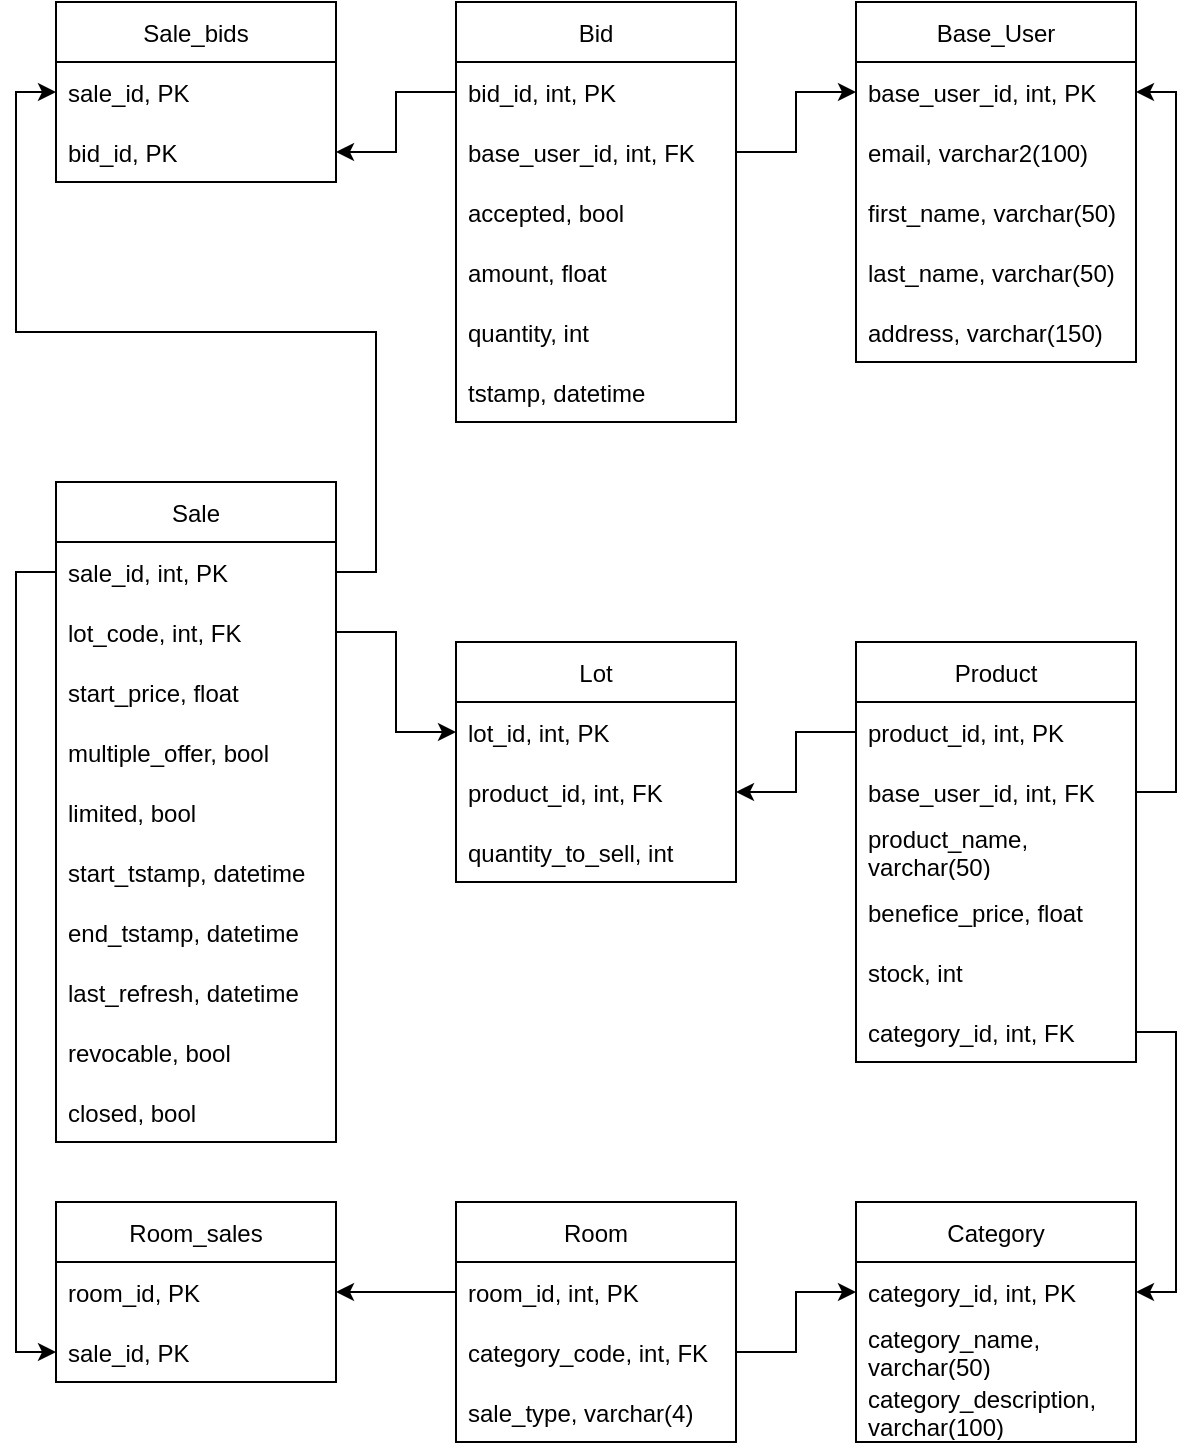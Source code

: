 <mxfile version="17.1.4" type="device"><diagram id="upbELCMo_DN6BCKjy-MA" name="Page-1"><mxGraphModel dx="1248" dy="1823" grid="1" gridSize="10" guides="1" tooltips="1" connect="1" arrows="1" fold="1" page="1" pageScale="1" pageWidth="827" pageHeight="1169" math="0" shadow="0"><root><mxCell id="0"/><mxCell id="1" parent="0"/><mxCell id="Lq3NTHfJaEs2QNFKotO4-1" value="Base_User" style="swimlane;fontStyle=0;childLayout=stackLayout;horizontal=1;startSize=30;horizontalStack=0;resizeParent=1;resizeParentMax=0;resizeLast=0;collapsible=1;marginBottom=0;" parent="1" vertex="1"><mxGeometry x="840" y="-920" width="140" height="180" as="geometry"/></mxCell><mxCell id="Lq3NTHfJaEs2QNFKotO4-42" value="base_user_id, int, PK" style="text;strokeColor=none;fillColor=none;align=left;verticalAlign=middle;spacingLeft=4;spacingRight=4;overflow=hidden;points=[[0,0.5],[1,0.5]];portConstraint=eastwest;rotatable=0;" parent="Lq3NTHfJaEs2QNFKotO4-1" vertex="1"><mxGeometry y="30" width="140" height="30" as="geometry"/></mxCell><mxCell id="Lq3NTHfJaEs2QNFKotO4-2" value="email, varchar2(100)" style="text;strokeColor=none;fillColor=none;align=left;verticalAlign=middle;spacingLeft=4;spacingRight=4;overflow=hidden;points=[[0,0.5],[1,0.5]];portConstraint=eastwest;rotatable=0;" parent="Lq3NTHfJaEs2QNFKotO4-1" vertex="1"><mxGeometry y="60" width="140" height="30" as="geometry"/></mxCell><mxCell id="Lq3NTHfJaEs2QNFKotO4-13" value="first_name, varchar(50)" style="text;strokeColor=none;fillColor=none;align=left;verticalAlign=middle;spacingLeft=4;spacingRight=4;overflow=hidden;points=[[0,0.5],[1,0.5]];portConstraint=eastwest;rotatable=0;" parent="Lq3NTHfJaEs2QNFKotO4-1" vertex="1"><mxGeometry y="90" width="140" height="30" as="geometry"/></mxCell><mxCell id="Lq3NTHfJaEs2QNFKotO4-14" value="last_name, varchar(50)" style="text;strokeColor=none;fillColor=none;align=left;verticalAlign=middle;spacingLeft=4;spacingRight=4;overflow=hidden;points=[[0,0.5],[1,0.5]];portConstraint=eastwest;rotatable=0;" parent="Lq3NTHfJaEs2QNFKotO4-1" vertex="1"><mxGeometry y="120" width="140" height="30" as="geometry"/></mxCell><mxCell id="Lq3NTHfJaEs2QNFKotO4-15" value="address, varchar(150)" style="text;strokeColor=none;fillColor=none;align=left;verticalAlign=middle;spacingLeft=4;spacingRight=4;overflow=hidden;points=[[0,0.5],[1,0.5]];portConstraint=eastwest;rotatable=0;" parent="Lq3NTHfJaEs2QNFKotO4-1" vertex="1"><mxGeometry y="150" width="140" height="30" as="geometry"/></mxCell><mxCell id="Lq3NTHfJaEs2QNFKotO4-5" value="Product" style="swimlane;fontStyle=0;childLayout=stackLayout;horizontal=1;startSize=30;horizontalStack=0;resizeParent=1;resizeParentMax=0;resizeLast=0;collapsible=1;marginBottom=0;" parent="1" vertex="1"><mxGeometry x="840" y="-600" width="140" height="210" as="geometry"/></mxCell><mxCell id="Lq3NTHfJaEs2QNFKotO4-6" value="product_id, int, PK" style="text;strokeColor=none;fillColor=none;align=left;verticalAlign=middle;spacingLeft=4;spacingRight=4;overflow=hidden;points=[[0,0.5],[1,0.5]];portConstraint=eastwest;rotatable=0;" parent="Lq3NTHfJaEs2QNFKotO4-5" vertex="1"><mxGeometry y="30" width="140" height="30" as="geometry"/></mxCell><mxCell id="0nIz8qiVdNruOK1pCesm-16" value="base_user_id, int, FK" style="text;strokeColor=none;fillColor=none;align=left;verticalAlign=middle;spacingLeft=4;spacingRight=4;overflow=hidden;points=[[0,0.5],[1,0.5]];portConstraint=eastwest;rotatable=0;" vertex="1" parent="Lq3NTHfJaEs2QNFKotO4-5"><mxGeometry y="60" width="140" height="30" as="geometry"/></mxCell><mxCell id="Lq3NTHfJaEs2QNFKotO4-7" value="product_name,&#10;varchar(50)" style="text;strokeColor=none;fillColor=none;align=left;verticalAlign=middle;spacingLeft=4;spacingRight=4;overflow=hidden;points=[[0,0.5],[1,0.5]];portConstraint=eastwest;rotatable=0;" parent="Lq3NTHfJaEs2QNFKotO4-5" vertex="1"><mxGeometry y="90" width="140" height="30" as="geometry"/></mxCell><mxCell id="Lq3NTHfJaEs2QNFKotO4-8" value="benefice_price, float" style="text;strokeColor=none;fillColor=none;align=left;verticalAlign=middle;spacingLeft=4;spacingRight=4;overflow=hidden;points=[[0,0.5],[1,0.5]];portConstraint=eastwest;rotatable=0;" parent="Lq3NTHfJaEs2QNFKotO4-5" vertex="1"><mxGeometry y="120" width="140" height="30" as="geometry"/></mxCell><mxCell id="0nIz8qiVdNruOK1pCesm-1" value="stock, int" style="text;strokeColor=none;fillColor=none;align=left;verticalAlign=middle;spacingLeft=4;spacingRight=4;overflow=hidden;points=[[0,0.5],[1,0.5]];portConstraint=eastwest;rotatable=0;" vertex="1" parent="Lq3NTHfJaEs2QNFKotO4-5"><mxGeometry y="150" width="140" height="30" as="geometry"/></mxCell><mxCell id="Lq3NTHfJaEs2QNFKotO4-31" value="category_id, int, FK" style="text;strokeColor=none;fillColor=none;align=left;verticalAlign=middle;spacingLeft=4;spacingRight=4;overflow=hidden;points=[[0,0.5],[1,0.5]];portConstraint=eastwest;rotatable=0;" parent="Lq3NTHfJaEs2QNFKotO4-5" vertex="1"><mxGeometry y="180" width="140" height="30" as="geometry"/></mxCell><mxCell id="Lq3NTHfJaEs2QNFKotO4-9" value="Category" style="swimlane;fontStyle=0;childLayout=stackLayout;horizontal=1;startSize=30;horizontalStack=0;resizeParent=1;resizeParentMax=0;resizeLast=0;collapsible=1;marginBottom=0;" parent="1" vertex="1"><mxGeometry x="840" y="-320" width="140" height="120" as="geometry"/></mxCell><mxCell id="Lq3NTHfJaEs2QNFKotO4-30" value="category_id, int, PK" style="text;strokeColor=none;fillColor=none;align=left;verticalAlign=middle;spacingLeft=4;spacingRight=4;overflow=hidden;points=[[0,0.5],[1,0.5]];portConstraint=eastwest;rotatable=0;" parent="Lq3NTHfJaEs2QNFKotO4-9" vertex="1"><mxGeometry y="30" width="140" height="30" as="geometry"/></mxCell><mxCell id="Lq3NTHfJaEs2QNFKotO4-10" value="category_name,&#10; varchar(50)" style="text;strokeColor=none;fillColor=none;align=left;verticalAlign=middle;spacingLeft=4;spacingRight=4;overflow=hidden;points=[[0,0.5],[1,0.5]];portConstraint=eastwest;rotatable=0;" parent="Lq3NTHfJaEs2QNFKotO4-9" vertex="1"><mxGeometry y="60" width="140" height="30" as="geometry"/></mxCell><mxCell id="0nIz8qiVdNruOK1pCesm-25" value="category_description,&#10; varchar(100)" style="text;strokeColor=none;fillColor=none;align=left;verticalAlign=middle;spacingLeft=4;spacingRight=4;overflow=hidden;points=[[0,0.5],[1,0.5]];portConstraint=eastwest;rotatable=0;" vertex="1" parent="Lq3NTHfJaEs2QNFKotO4-9"><mxGeometry y="90" width="140" height="30" as="geometry"/></mxCell><mxCell id="Lq3NTHfJaEs2QNFKotO4-33" value="Sale" style="swimlane;fontStyle=0;childLayout=stackLayout;horizontal=1;startSize=30;horizontalStack=0;resizeParent=1;resizeParentMax=0;resizeLast=0;collapsible=1;marginBottom=0;" parent="1" vertex="1"><mxGeometry x="440" y="-680" width="140" height="330" as="geometry"/></mxCell><mxCell id="Lq3NTHfJaEs2QNFKotO4-34" value="sale_id, int, PK" style="text;strokeColor=none;fillColor=none;align=left;verticalAlign=middle;spacingLeft=4;spacingRight=4;overflow=hidden;points=[[0,0.5],[1,0.5]];portConstraint=eastwest;rotatable=0;" parent="Lq3NTHfJaEs2QNFKotO4-33" vertex="1"><mxGeometry y="30" width="140" height="30" as="geometry"/></mxCell><mxCell id="Lq3NTHfJaEs2QNFKotO4-35" value="lot_code, int, FK" style="text;strokeColor=none;fillColor=none;align=left;verticalAlign=middle;spacingLeft=4;spacingRight=4;overflow=hidden;points=[[0,0.5],[1,0.5]];portConstraint=eastwest;rotatable=0;" parent="Lq3NTHfJaEs2QNFKotO4-33" vertex="1"><mxGeometry y="60" width="140" height="30" as="geometry"/></mxCell><mxCell id="Lq3NTHfJaEs2QNFKotO4-50" value="start_price, float" style="text;strokeColor=none;fillColor=none;align=left;verticalAlign=middle;spacingLeft=4;spacingRight=4;overflow=hidden;points=[[0,0.5],[1,0.5]];portConstraint=eastwest;rotatable=0;" parent="Lq3NTHfJaEs2QNFKotO4-33" vertex="1"><mxGeometry y="90" width="140" height="30" as="geometry"/></mxCell><mxCell id="Lq3NTHfJaEs2QNFKotO4-52" value="multiple_offer, bool" style="text;strokeColor=none;fillColor=none;align=left;verticalAlign=middle;spacingLeft=4;spacingRight=4;overflow=hidden;points=[[0,0.5],[1,0.5]];portConstraint=eastwest;rotatable=0;" parent="Lq3NTHfJaEs2QNFKotO4-33" vertex="1"><mxGeometry y="120" width="140" height="30" as="geometry"/></mxCell><mxCell id="NGga2Op0YgaGeq9QL1oz-1" value="limited, bool" style="text;strokeColor=none;fillColor=none;align=left;verticalAlign=middle;spacingLeft=4;spacingRight=4;overflow=hidden;points=[[0,0.5],[1,0.5]];portConstraint=eastwest;rotatable=0;" parent="Lq3NTHfJaEs2QNFKotO4-33" vertex="1"><mxGeometry y="150" width="140" height="30" as="geometry"/></mxCell><mxCell id="Lq3NTHfJaEs2QNFKotO4-53" value="start_tstamp, datetime" style="text;strokeColor=none;fillColor=none;align=left;verticalAlign=middle;spacingLeft=4;spacingRight=4;overflow=hidden;points=[[0,0.5],[1,0.5]];portConstraint=eastwest;rotatable=0;" parent="Lq3NTHfJaEs2QNFKotO4-33" vertex="1"><mxGeometry y="180" width="140" height="30" as="geometry"/></mxCell><mxCell id="Lq3NTHfJaEs2QNFKotO4-54" value="end_tstamp, datetime" style="text;strokeColor=none;fillColor=none;align=left;verticalAlign=middle;spacingLeft=4;spacingRight=4;overflow=hidden;points=[[0,0.5],[1,0.5]];portConstraint=eastwest;rotatable=0;" parent="Lq3NTHfJaEs2QNFKotO4-33" vertex="1"><mxGeometry y="210" width="140" height="30" as="geometry"/></mxCell><mxCell id="0nIz8qiVdNruOK1pCesm-26" value="last_refresh, datetime" style="text;strokeColor=none;fillColor=none;align=left;verticalAlign=middle;spacingLeft=4;spacingRight=4;overflow=hidden;points=[[0,0.5],[1,0.5]];portConstraint=eastwest;rotatable=0;" vertex="1" parent="Lq3NTHfJaEs2QNFKotO4-33"><mxGeometry y="240" width="140" height="30" as="geometry"/></mxCell><mxCell id="Lq3NTHfJaEs2QNFKotO4-55" value="revocable, bool" style="text;strokeColor=none;fillColor=none;align=left;verticalAlign=middle;spacingLeft=4;spacingRight=4;overflow=hidden;points=[[0,0.5],[1,0.5]];portConstraint=eastwest;rotatable=0;" parent="Lq3NTHfJaEs2QNFKotO4-33" vertex="1"><mxGeometry y="270" width="140" height="30" as="geometry"/></mxCell><mxCell id="0nIz8qiVdNruOK1pCesm-21" value="closed, bool" style="text;strokeColor=none;fillColor=none;align=left;verticalAlign=middle;spacingLeft=4;spacingRight=4;overflow=hidden;points=[[0,0.5],[1,0.5]];portConstraint=eastwest;rotatable=0;" vertex="1" parent="Lq3NTHfJaEs2QNFKotO4-33"><mxGeometry y="300" width="140" height="30" as="geometry"/></mxCell><mxCell id="Lq3NTHfJaEs2QNFKotO4-37" value="Bid" style="swimlane;fontStyle=0;childLayout=stackLayout;horizontal=1;startSize=30;horizontalStack=0;resizeParent=1;resizeParentMax=0;resizeLast=0;collapsible=1;marginBottom=0;" parent="1" vertex="1"><mxGeometry x="640" y="-920" width="140" height="210" as="geometry"/></mxCell><mxCell id="Lq3NTHfJaEs2QNFKotO4-38" value="bid_id, int, PK" style="text;strokeColor=none;fillColor=none;align=left;verticalAlign=middle;spacingLeft=4;spacingRight=4;overflow=hidden;points=[[0,0.5],[1,0.5]];portConstraint=eastwest;rotatable=0;" parent="Lq3NTHfJaEs2QNFKotO4-37" vertex="1"><mxGeometry y="30" width="140" height="30" as="geometry"/></mxCell><mxCell id="Lq3NTHfJaEs2QNFKotO4-43" value="base_user_id, int, FK" style="text;strokeColor=none;fillColor=none;align=left;verticalAlign=middle;spacingLeft=4;spacingRight=4;overflow=hidden;points=[[0,0.5],[1,0.5]];portConstraint=eastwest;rotatable=0;" parent="Lq3NTHfJaEs2QNFKotO4-37" vertex="1"><mxGeometry y="60" width="140" height="30" as="geometry"/></mxCell><mxCell id="Lq3NTHfJaEs2QNFKotO4-51" value="accepted, bool" style="text;strokeColor=none;fillColor=none;align=left;verticalAlign=middle;spacingLeft=4;spacingRight=4;overflow=hidden;points=[[0,0.5],[1,0.5]];portConstraint=eastwest;rotatable=0;" parent="Lq3NTHfJaEs2QNFKotO4-37" vertex="1"><mxGeometry y="90" width="140" height="30" as="geometry"/></mxCell><mxCell id="Lq3NTHfJaEs2QNFKotO4-56" value="amount, float" style="text;strokeColor=none;fillColor=none;align=left;verticalAlign=middle;spacingLeft=4;spacingRight=4;overflow=hidden;points=[[0,0.5],[1,0.5]];portConstraint=eastwest;rotatable=0;" parent="Lq3NTHfJaEs2QNFKotO4-37" vertex="1"><mxGeometry y="120" width="140" height="30" as="geometry"/></mxCell><mxCell id="0nIz8qiVdNruOK1pCesm-15" value="quantity, int" style="text;strokeColor=none;fillColor=none;align=left;verticalAlign=middle;spacingLeft=4;spacingRight=4;overflow=hidden;points=[[0,0.5],[1,0.5]];portConstraint=eastwest;rotatable=0;" vertex="1" parent="Lq3NTHfJaEs2QNFKotO4-37"><mxGeometry y="150" width="140" height="30" as="geometry"/></mxCell><mxCell id="Lq3NTHfJaEs2QNFKotO4-57" value="tstamp, datetime" style="text;strokeColor=none;fillColor=none;align=left;verticalAlign=middle;spacingLeft=4;spacingRight=4;overflow=hidden;points=[[0,0.5],[1,0.5]];portConstraint=eastwest;rotatable=0;" parent="Lq3NTHfJaEs2QNFKotO4-37" vertex="1"><mxGeometry y="180" width="140" height="30" as="geometry"/></mxCell><mxCell id="Lq3NTHfJaEs2QNFKotO4-58" value="Lot" style="swimlane;fontStyle=0;childLayout=stackLayout;horizontal=1;startSize=30;horizontalStack=0;resizeParent=1;resizeParentMax=0;resizeLast=0;collapsible=1;marginBottom=0;" parent="1" vertex="1"><mxGeometry x="640" y="-600" width="140" height="120" as="geometry"/></mxCell><mxCell id="Lq3NTHfJaEs2QNFKotO4-59" value="lot_id, int, PK" style="text;strokeColor=none;fillColor=none;align=left;verticalAlign=middle;spacingLeft=4;spacingRight=4;overflow=hidden;points=[[0,0.5],[1,0.5]];portConstraint=eastwest;rotatable=0;" parent="Lq3NTHfJaEs2QNFKotO4-58" vertex="1"><mxGeometry y="30" width="140" height="30" as="geometry"/></mxCell><mxCell id="LhjObGSNQRL9T1z-qcHN-1" value="product_id, int, FK" style="text;strokeColor=none;fillColor=none;align=left;verticalAlign=middle;spacingLeft=4;spacingRight=4;overflow=hidden;points=[[0,0.5],[1,0.5]];portConstraint=eastwest;rotatable=0;" parent="Lq3NTHfJaEs2QNFKotO4-58" vertex="1"><mxGeometry y="60" width="140" height="30" as="geometry"/></mxCell><mxCell id="LhjObGSNQRL9T1z-qcHN-3" value="quantity_to_sell, int" style="text;strokeColor=none;fillColor=none;align=left;verticalAlign=middle;spacingLeft=4;spacingRight=4;overflow=hidden;points=[[0,0.5],[1,0.5]];portConstraint=eastwest;rotatable=0;" parent="Lq3NTHfJaEs2QNFKotO4-58" vertex="1"><mxGeometry y="90" width="140" height="30" as="geometry"/></mxCell><mxCell id="_hcFhQZT_G_4lUVb6GEC-1" value="Room" style="swimlane;fontStyle=0;childLayout=stackLayout;horizontal=1;startSize=30;horizontalStack=0;resizeParent=1;resizeParentMax=0;resizeLast=0;collapsible=1;marginBottom=0;" parent="1" vertex="1"><mxGeometry x="640" y="-320" width="140" height="120" as="geometry"/></mxCell><mxCell id="_hcFhQZT_G_4lUVb6GEC-2" value="room_id, int, PK" style="text;strokeColor=none;fillColor=none;align=left;verticalAlign=middle;spacingLeft=4;spacingRight=4;overflow=hidden;points=[[0,0.5],[1,0.5]];portConstraint=eastwest;rotatable=0;" parent="_hcFhQZT_G_4lUVb6GEC-1" vertex="1"><mxGeometry y="30" width="140" height="30" as="geometry"/></mxCell><mxCell id="_hcFhQZT_G_4lUVb6GEC-4" value="category_code, int, FK" style="text;strokeColor=none;fillColor=none;align=left;verticalAlign=middle;spacingLeft=4;spacingRight=4;overflow=hidden;points=[[0,0.5],[1,0.5]];portConstraint=eastwest;rotatable=0;" parent="_hcFhQZT_G_4lUVb6GEC-1" vertex="1"><mxGeometry y="60" width="140" height="30" as="geometry"/></mxCell><mxCell id="0nIz8qiVdNruOK1pCesm-24" value="sale_type, varchar(4)" style="text;strokeColor=none;fillColor=none;align=left;verticalAlign=middle;spacingLeft=4;spacingRight=4;overflow=hidden;points=[[0,0.5],[1,0.5]];portConstraint=eastwest;rotatable=0;" vertex="1" parent="_hcFhQZT_G_4lUVb6GEC-1"><mxGeometry y="90" width="140" height="30" as="geometry"/></mxCell><mxCell id="_hcFhQZT_G_4lUVb6GEC-22" style="edgeStyle=orthogonalEdgeStyle;rounded=0;orthogonalLoop=1;jettySize=auto;html=1;exitX=1;exitY=0.5;exitDx=0;exitDy=0;entryX=0;entryY=0.5;entryDx=0;entryDy=0;" parent="1" source="Lq3NTHfJaEs2QNFKotO4-35" target="Lq3NTHfJaEs2QNFKotO4-59" edge="1"><mxGeometry relative="1" as="geometry"/></mxCell><mxCell id="_hcFhQZT_G_4lUVb6GEC-28" style="edgeStyle=orthogonalEdgeStyle;rounded=0;orthogonalLoop=1;jettySize=auto;html=1;exitX=1;exitY=0.5;exitDx=0;exitDy=0;entryX=0;entryY=0.5;entryDx=0;entryDy=0;" parent="1" source="_hcFhQZT_G_4lUVb6GEC-4" target="Lq3NTHfJaEs2QNFKotO4-30" edge="1"><mxGeometry relative="1" as="geometry"/></mxCell><mxCell id="0nIz8qiVdNruOK1pCesm-2" value="Room_sales" style="swimlane;fontStyle=0;childLayout=stackLayout;horizontal=1;startSize=30;horizontalStack=0;resizeParent=1;resizeParentMax=0;resizeLast=0;collapsible=1;marginBottom=0;" vertex="1" parent="1"><mxGeometry x="440" y="-320" width="140" height="90" as="geometry"/></mxCell><mxCell id="0nIz8qiVdNruOK1pCesm-3" value="room_id, PK" style="text;strokeColor=none;fillColor=none;align=left;verticalAlign=middle;spacingLeft=4;spacingRight=4;overflow=hidden;points=[[0,0.5],[1,0.5]];portConstraint=eastwest;rotatable=0;" vertex="1" parent="0nIz8qiVdNruOK1pCesm-2"><mxGeometry y="30" width="140" height="30" as="geometry"/></mxCell><mxCell id="0nIz8qiVdNruOK1pCesm-4" value="sale_id, PK" style="text;strokeColor=none;fillColor=none;align=left;verticalAlign=middle;spacingLeft=4;spacingRight=4;overflow=hidden;points=[[0,0.5],[1,0.5]];portConstraint=eastwest;rotatable=0;" vertex="1" parent="0nIz8qiVdNruOK1pCesm-2"><mxGeometry y="60" width="140" height="30" as="geometry"/></mxCell><mxCell id="0nIz8qiVdNruOK1pCesm-6" style="edgeStyle=orthogonalEdgeStyle;rounded=0;orthogonalLoop=1;jettySize=auto;html=1;exitX=0;exitY=0.5;exitDx=0;exitDy=0;entryX=1;entryY=0.5;entryDx=0;entryDy=0;" edge="1" parent="1" source="_hcFhQZT_G_4lUVb6GEC-2" target="0nIz8qiVdNruOK1pCesm-2"><mxGeometry relative="1" as="geometry"/></mxCell><mxCell id="0nIz8qiVdNruOK1pCesm-8" value="Sale_bids" style="swimlane;fontStyle=0;childLayout=stackLayout;horizontal=1;startSize=30;horizontalStack=0;resizeParent=1;resizeParentMax=0;resizeLast=0;collapsible=1;marginBottom=0;" vertex="1" parent="1"><mxGeometry x="440" y="-920" width="140" height="90" as="geometry"/></mxCell><mxCell id="0nIz8qiVdNruOK1pCesm-9" value="sale_id, PK" style="text;strokeColor=none;fillColor=none;align=left;verticalAlign=middle;spacingLeft=4;spacingRight=4;overflow=hidden;points=[[0,0.5],[1,0.5]];portConstraint=eastwest;rotatable=0;" vertex="1" parent="0nIz8qiVdNruOK1pCesm-8"><mxGeometry y="30" width="140" height="30" as="geometry"/></mxCell><mxCell id="0nIz8qiVdNruOK1pCesm-10" value="bid_id, PK" style="text;strokeColor=none;fillColor=none;align=left;verticalAlign=middle;spacingLeft=4;spacingRight=4;overflow=hidden;points=[[0,0.5],[1,0.5]];portConstraint=eastwest;rotatable=0;" vertex="1" parent="0nIz8qiVdNruOK1pCesm-8"><mxGeometry y="60" width="140" height="30" as="geometry"/></mxCell><mxCell id="0nIz8qiVdNruOK1pCesm-13" style="edgeStyle=orthogonalEdgeStyle;rounded=0;orthogonalLoop=1;jettySize=auto;html=1;exitX=1;exitY=0.5;exitDx=0;exitDy=0;entryX=0;entryY=0.5;entryDx=0;entryDy=0;" edge="1" parent="1" source="Lq3NTHfJaEs2QNFKotO4-34" target="0nIz8qiVdNruOK1pCesm-9"><mxGeometry relative="1" as="geometry"/></mxCell><mxCell id="0nIz8qiVdNruOK1pCesm-14" style="edgeStyle=orthogonalEdgeStyle;rounded=0;orthogonalLoop=1;jettySize=auto;html=1;exitX=0;exitY=0.5;exitDx=0;exitDy=0;entryX=1;entryY=0.5;entryDx=0;entryDy=0;" edge="1" parent="1" source="Lq3NTHfJaEs2QNFKotO4-38" target="0nIz8qiVdNruOK1pCesm-10"><mxGeometry relative="1" as="geometry"/></mxCell><mxCell id="0nIz8qiVdNruOK1pCesm-19" style="edgeStyle=orthogonalEdgeStyle;rounded=0;orthogonalLoop=1;jettySize=auto;html=1;exitX=0;exitY=0.5;exitDx=0;exitDy=0;entryX=1;entryY=0.5;entryDx=0;entryDy=0;" edge="1" parent="1" source="Lq3NTHfJaEs2QNFKotO4-6" target="LhjObGSNQRL9T1z-qcHN-1"><mxGeometry relative="1" as="geometry"/></mxCell><mxCell id="0nIz8qiVdNruOK1pCesm-27" style="edgeStyle=orthogonalEdgeStyle;rounded=0;orthogonalLoop=1;jettySize=auto;html=1;exitX=1;exitY=0.5;exitDx=0;exitDy=0;entryX=0;entryY=0.5;entryDx=0;entryDy=0;" edge="1" parent="1" source="Lq3NTHfJaEs2QNFKotO4-43" target="Lq3NTHfJaEs2QNFKotO4-42"><mxGeometry relative="1" as="geometry"/></mxCell><mxCell id="0nIz8qiVdNruOK1pCesm-29" style="edgeStyle=orthogonalEdgeStyle;rounded=0;orthogonalLoop=1;jettySize=auto;html=1;exitX=0;exitY=0.5;exitDx=0;exitDy=0;entryX=0;entryY=0.5;entryDx=0;entryDy=0;" edge="1" parent="1" source="Lq3NTHfJaEs2QNFKotO4-34" target="0nIz8qiVdNruOK1pCesm-4"><mxGeometry relative="1" as="geometry"><Array as="points"><mxPoint x="420" y="-635"/><mxPoint x="420" y="-245"/></Array></mxGeometry></mxCell><mxCell id="0nIz8qiVdNruOK1pCesm-30" style="edgeStyle=orthogonalEdgeStyle;rounded=0;orthogonalLoop=1;jettySize=auto;html=1;exitX=1;exitY=0.5;exitDx=0;exitDy=0;" edge="1" parent="1" source="0nIz8qiVdNruOK1pCesm-16" target="Lq3NTHfJaEs2QNFKotO4-42"><mxGeometry relative="1" as="geometry"/></mxCell><mxCell id="0nIz8qiVdNruOK1pCesm-31" style="edgeStyle=orthogonalEdgeStyle;rounded=0;orthogonalLoop=1;jettySize=auto;html=1;exitX=1;exitY=0.5;exitDx=0;exitDy=0;entryX=1;entryY=0.5;entryDx=0;entryDy=0;" edge="1" parent="1" source="Lq3NTHfJaEs2QNFKotO4-31" target="Lq3NTHfJaEs2QNFKotO4-30"><mxGeometry relative="1" as="geometry"/></mxCell></root></mxGraphModel></diagram></mxfile>